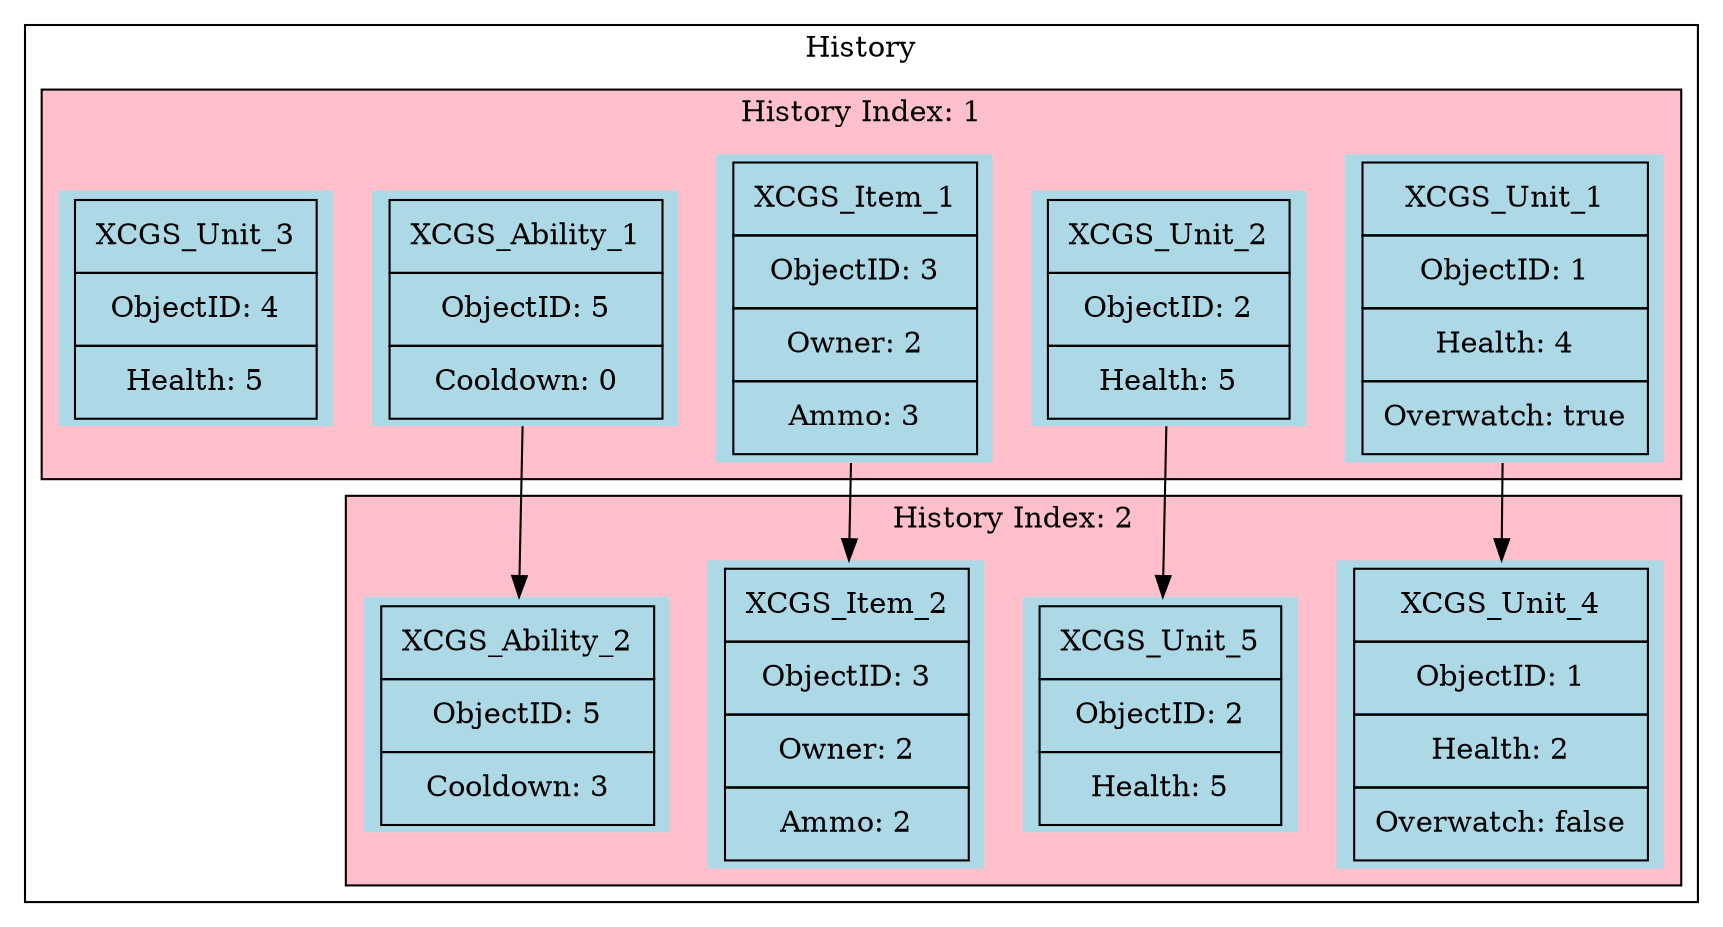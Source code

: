 digraph props {
    bgcolor="#fffffd";
    node [shape=record];

    subgraph cluster_model {
        label="History";

        subgraph cluster_frame1 {
            label="History Index: 1";
            bgcolor="pink";
            unit_1_1 [shape = none, style=filled, fillcolor=lightblue, label = <<table border="0" cellspacing="0" cellpadding="9">
                <tr><td border="1">XCGS_Unit_1</td></tr>
                <tr><td border="1">ObjectID: 1</td></tr>
                <tr><td border="1">Health: 4</td></tr>
                <tr><td border="1">Overwatch: true</td></tr>
                </table>>];
            unit_1_2 [shape = none, style=filled, fillcolor=lightblue, label = <<table border="0" cellspacing="0" cellpadding="9">
                <tr><td border="1">XCGS_Unit_2</td></tr>
                <tr><td border="1">ObjectID: 2</td></tr>
                <tr><td border="1">Health: 5</td></tr>
                </table>>];

            weapon_1_3 [shape = none, style=filled, fillcolor=lightblue, label = <<table border="0" cellspacing="0" cellpadding="9">
                <tr><td border="1">XCGS_Item_1</td></tr>
                <tr><td border="1">ObjectID: 3</td></tr>
                <tr><td border="1">Owner: 2</td></tr>
                <tr><td border="1">Ammo: 3</td></tr>
                </table>>];

            ability_1_5 [shape = none, style=filled, fillcolor=lightblue, label = <<table border="0" cellspacing="0" cellpadding="9">
                <tr><td border="1">XCGS_Ability_1</td></tr>
                <tr><td border="1">ObjectID: 5</td></tr>
                <tr><td border="1">Cooldown: 0</td></tr>
                </table>>];

            unit_1_4 [shape = none, style=filled, fillcolor=lightblue, label = <<table border="0" cellspacing="0" cellpadding="9">
                <tr><td border="1">XCGS_Unit_3</td></tr>
                <tr><td border="1">ObjectID: 4</td></tr>
                <tr><td border="1">Health: 5</td></tr>
                </table>>];
        }

        subgraph cluster_frame2 {
            label="History Index: 2";
            bgcolor="pink";

            unit_2_1 [shape = none, style=filled, fillcolor=lightblue, label = <<table border="0" cellspacing="0" cellpadding="9">
                <tr><td border="1">XCGS_Unit_4</td></tr>
                <tr><td border="1">ObjectID: 1</td></tr>
                <tr><td border="1">Health: 2</td></tr>
                <tr><td border="1">Overwatch: false</td></tr>
                </table>>];

            unit_2_2 [shape = none, style=filled, fillcolor=lightblue, label = <<table border="0" cellspacing="0" cellpadding="9">
                <tr><td border="1">XCGS_Unit_5</td></tr>
                <tr><td border="1">ObjectID: 2</td></tr>
                <tr><td border="1">Health: 5</td></tr>
                </table>>];

            weapon_2_3 [shape = none, style=filled, fillcolor=lightblue, label = <<table border="0" cellspacing="0" cellpadding="9">
                <tr><td border="1">XCGS_Item_2</td></tr>
                <tr><td border="1">ObjectID: 3</td></tr>
                <tr><td border="1">Owner: 2</td></tr>
                <tr><td border="1">Ammo: 2</td></tr>
                </table>>];
            
            ability_2_5 [shape = none, style=filled, fillcolor=lightblue, label = <<table border="0" cellspacing="0" cellpadding="9">
                <tr><td border="1">XCGS_Ability_2</td></tr>
                <tr><td border="1">ObjectID: 5</td></tr>
                <tr><td border="1">Cooldown: 3</td></tr>
                </table>>];
        }

        unit_1_1 -> unit_2_1;
        unit_1_2 -> unit_2_2;
        weapon_1_3 -> weapon_2_3;
        ability_1_5 -> ability_2_5;
    }
}